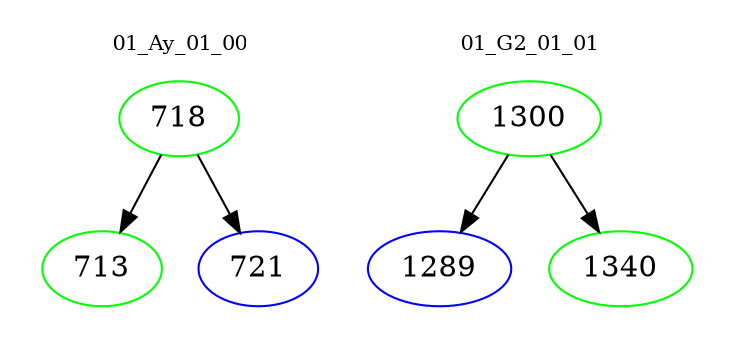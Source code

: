 digraph{
subgraph cluster_0 {
color = white
label = "01_Ay_01_00";
fontsize=10;
T0_718 [label="718", color="green"]
T0_718 -> T0_713 [color="black"]
T0_713 [label="713", color="green"]
T0_718 -> T0_721 [color="black"]
T0_721 [label="721", color="blue"]
}
subgraph cluster_1 {
color = white
label = "01_G2_01_01";
fontsize=10;
T1_1300 [label="1300", color="green"]
T1_1300 -> T1_1289 [color="black"]
T1_1289 [label="1289", color="blue"]
T1_1300 -> T1_1340 [color="black"]
T1_1340 [label="1340", color="green"]
}
}
